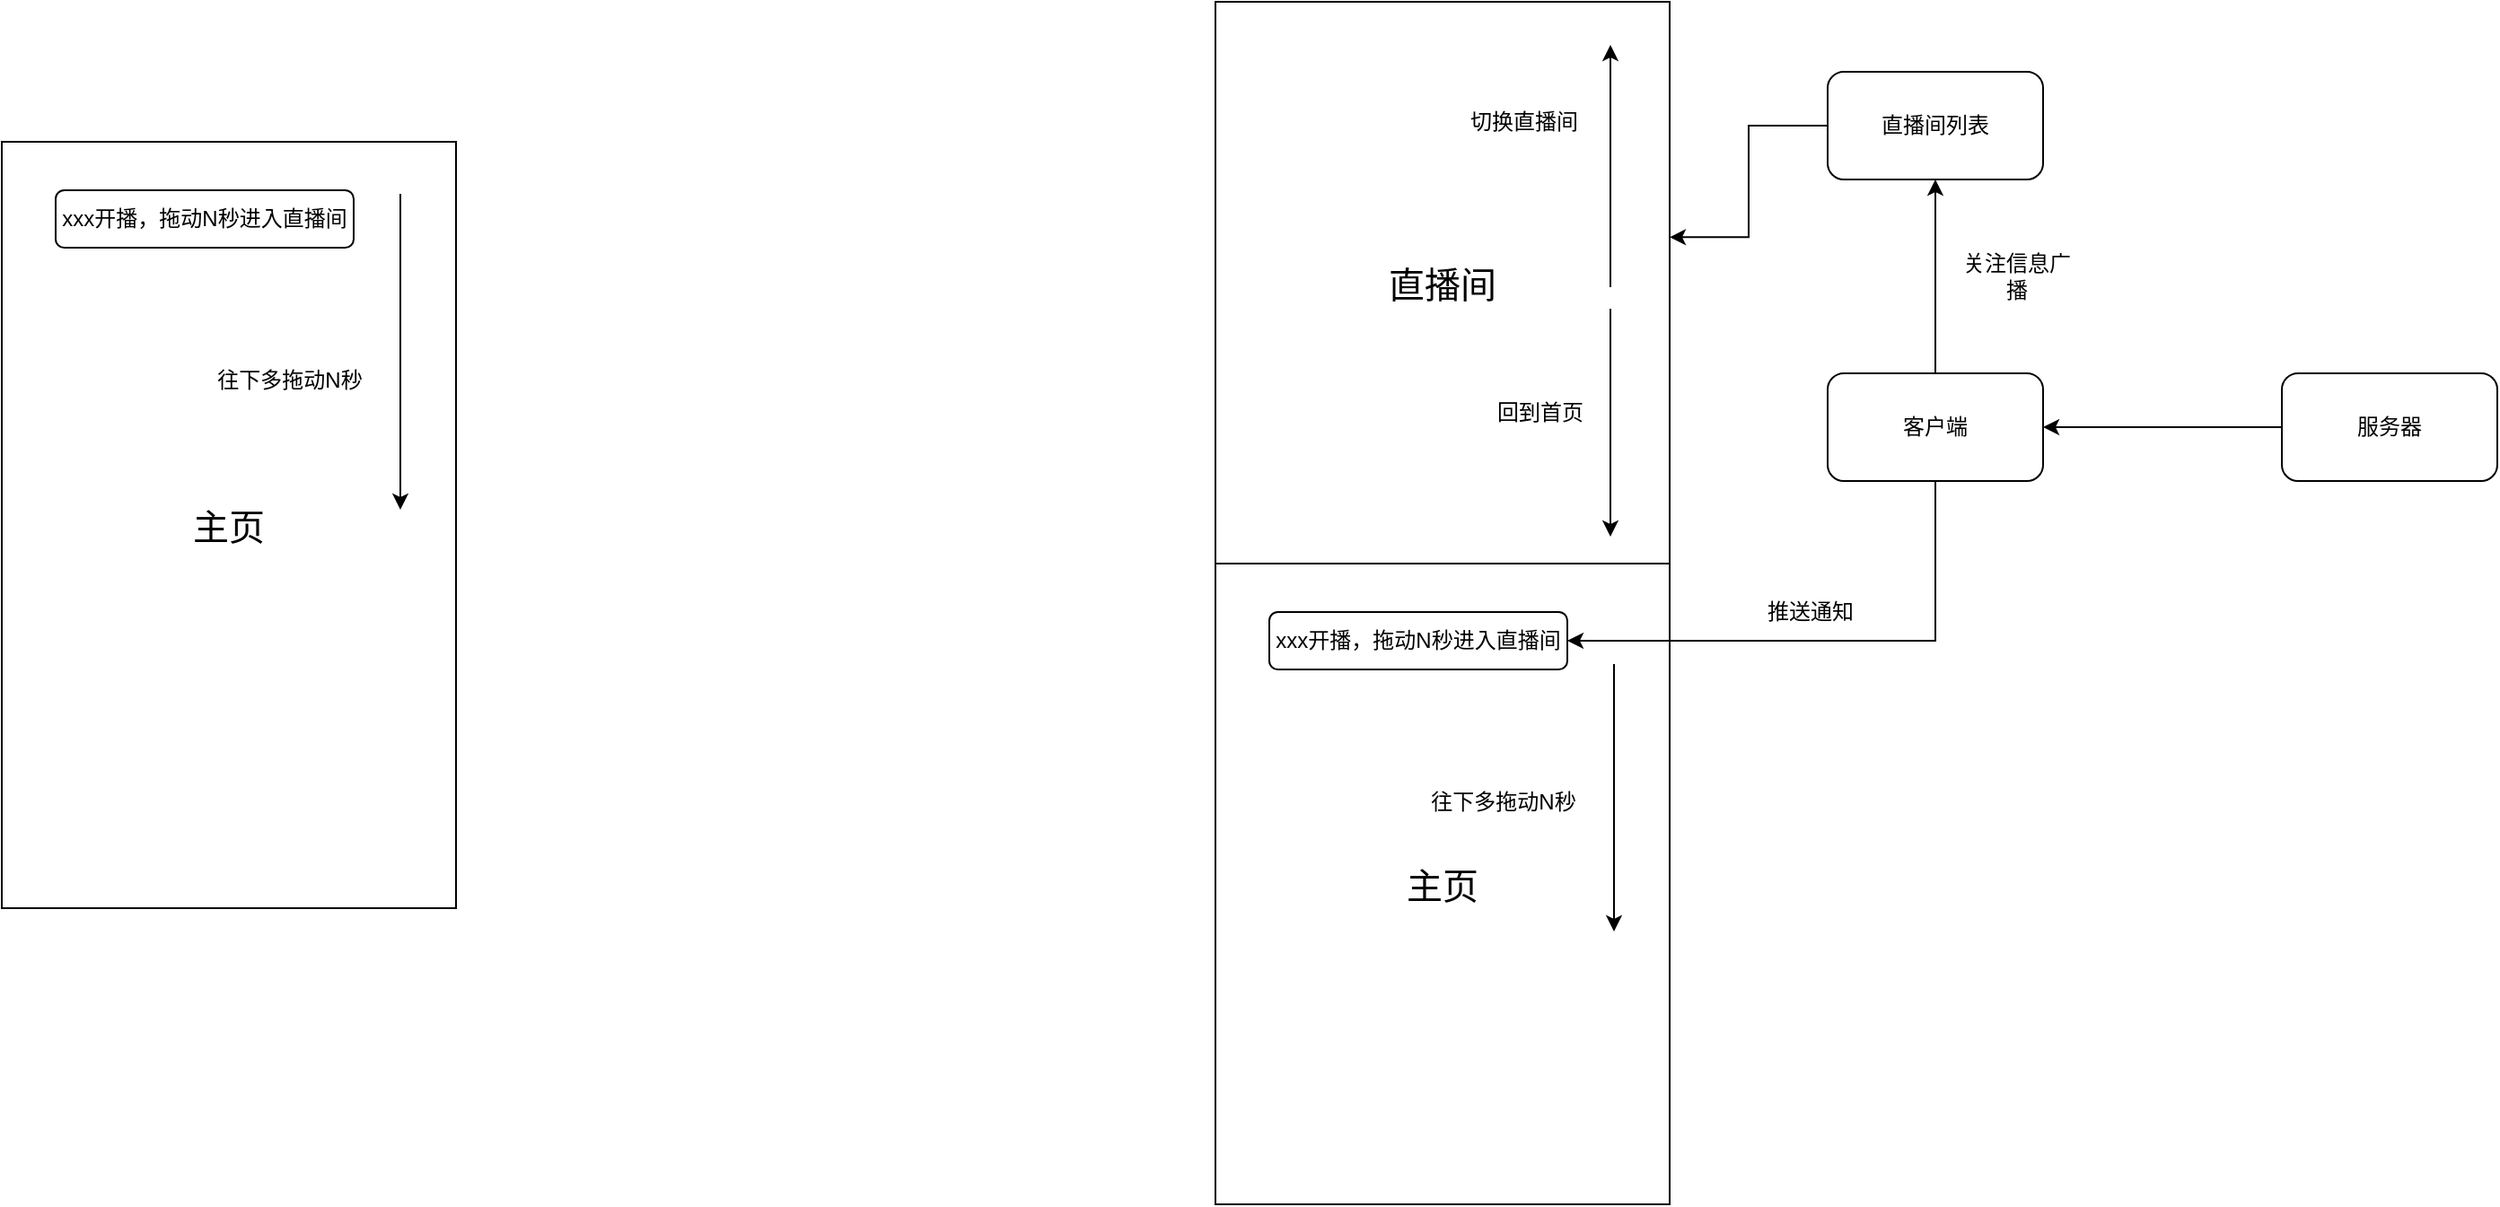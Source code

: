 <mxfile version="15.2.5" type="github" pages="5">
  <diagram id="MnBW-IX820_5iDQbOKC2" name="Page-1">
    <mxGraphModel dx="1422" dy="795" grid="0" gridSize="10" guides="1" tooltips="1" connect="1" arrows="1" fold="1" page="1" pageScale="1" pageWidth="827" pageHeight="1169" math="0" shadow="0">
      <root>
        <mxCell id="0" />
        <mxCell id="1" parent="0" />
        <mxCell id="cRK7HzohNTMEYKgJ_gpT-13" value="&lt;font style=&quot;font-size: 20px&quot;&gt;主页&lt;/font&gt;" style="rounded=0;whiteSpace=wrap;html=1;" parent="1" vertex="1">
          <mxGeometry x="210" y="140" width="253" height="427" as="geometry" />
        </mxCell>
        <mxCell id="cRK7HzohNTMEYKgJ_gpT-3" value="xxx开播，拖动N秒进入直播间" style="rounded=1;whiteSpace=wrap;html=1;" parent="1" vertex="1">
          <mxGeometry x="240" y="167" width="166" height="32" as="geometry" />
        </mxCell>
        <mxCell id="cRK7HzohNTMEYKgJ_gpT-11" value="" style="endArrow=classic;html=1;" parent="1" edge="1">
          <mxGeometry width="50" height="50" relative="1" as="geometry">
            <mxPoint x="432" y="169" as="sourcePoint" />
            <mxPoint x="432" y="345" as="targetPoint" />
          </mxGeometry>
        </mxCell>
        <mxCell id="cRK7HzohNTMEYKgJ_gpT-12" value="往下多拖动N秒" style="text;html=1;strokeColor=none;fillColor=none;align=center;verticalAlign=middle;whiteSpace=wrap;rounded=0;" parent="1" vertex="1">
          <mxGeometry x="323" y="263" width="95" height="20" as="geometry" />
        </mxCell>
        <mxCell id="E5jRDPEifIRpLEc2afNd-12" style="edgeStyle=orthogonalEdgeStyle;rounded=0;orthogonalLoop=1;jettySize=auto;html=1;exitX=0;exitY=0.5;exitDx=0;exitDy=0;entryX=1;entryY=0.5;entryDx=0;entryDy=0;" edge="1" parent="1" source="E5jRDPEifIRpLEc2afNd-1" target="E5jRDPEifIRpLEc2afNd-11">
          <mxGeometry relative="1" as="geometry" />
        </mxCell>
        <mxCell id="E5jRDPEifIRpLEc2afNd-1" value="服务器" style="rounded=1;whiteSpace=wrap;html=1;" vertex="1" parent="1">
          <mxGeometry x="1480" y="269" width="120" height="60" as="geometry" />
        </mxCell>
        <mxCell id="E5jRDPEifIRpLEc2afNd-4" value="&lt;font style=&quot;font-size: 20px&quot;&gt;主页&lt;/font&gt;" style="rounded=0;whiteSpace=wrap;html=1;" vertex="1" parent="1">
          <mxGeometry x="886" y="375" width="253" height="357" as="geometry" />
        </mxCell>
        <mxCell id="E5jRDPEifIRpLEc2afNd-5" value="xxx开播，拖动N秒进入直播间" style="rounded=1;whiteSpace=wrap;html=1;" vertex="1" parent="1">
          <mxGeometry x="916" y="402" width="166" height="32" as="geometry" />
        </mxCell>
        <mxCell id="E5jRDPEifIRpLEc2afNd-6" value="" style="endArrow=classic;html=1;" edge="1" parent="1">
          <mxGeometry width="50" height="50" relative="1" as="geometry">
            <mxPoint x="1108" y="431" as="sourcePoint" />
            <mxPoint x="1108" y="580" as="targetPoint" />
          </mxGeometry>
        </mxCell>
        <mxCell id="E5jRDPEifIRpLEc2afNd-7" value="往下多拖动N秒" style="text;html=1;strokeColor=none;fillColor=none;align=center;verticalAlign=middle;whiteSpace=wrap;rounded=0;" vertex="1" parent="1">
          <mxGeometry x="999" y="498" width="95" height="20" as="geometry" />
        </mxCell>
        <mxCell id="E5jRDPEifIRpLEc2afNd-14" style="edgeStyle=orthogonalEdgeStyle;rounded=0;orthogonalLoop=1;jettySize=auto;html=1;exitX=0;exitY=0.5;exitDx=0;exitDy=0;entryX=1;entryY=0.419;entryDx=0;entryDy=0;entryPerimeter=0;" edge="1" parent="1" source="E5jRDPEifIRpLEc2afNd-8" target="E5jRDPEifIRpLEc2afNd-9">
          <mxGeometry relative="1" as="geometry" />
        </mxCell>
        <mxCell id="E5jRDPEifIRpLEc2afNd-8" value="直播间列表" style="rounded=1;whiteSpace=wrap;html=1;" vertex="1" parent="1">
          <mxGeometry x="1227" y="101" width="120" height="60" as="geometry" />
        </mxCell>
        <mxCell id="E5jRDPEifIRpLEc2afNd-9" value="&lt;font style=&quot;font-size: 20px&quot;&gt;直播间&lt;/font&gt;" style="rounded=0;whiteSpace=wrap;html=1;" vertex="1" parent="1">
          <mxGeometry x="886" y="62" width="253" height="313" as="geometry" />
        </mxCell>
        <mxCell id="E5jRDPEifIRpLEc2afNd-13" style="edgeStyle=orthogonalEdgeStyle;rounded=0;orthogonalLoop=1;jettySize=auto;html=1;exitX=0.5;exitY=0;exitDx=0;exitDy=0;" edge="1" parent="1" source="E5jRDPEifIRpLEc2afNd-11" target="E5jRDPEifIRpLEc2afNd-8">
          <mxGeometry relative="1" as="geometry" />
        </mxCell>
        <mxCell id="E5jRDPEifIRpLEc2afNd-20" style="edgeStyle=orthogonalEdgeStyle;rounded=0;orthogonalLoop=1;jettySize=auto;html=1;exitX=0.5;exitY=1;exitDx=0;exitDy=0;entryX=1;entryY=0.5;entryDx=0;entryDy=0;" edge="1" parent="1" source="E5jRDPEifIRpLEc2afNd-11" target="E5jRDPEifIRpLEc2afNd-5">
          <mxGeometry relative="1" as="geometry" />
        </mxCell>
        <mxCell id="E5jRDPEifIRpLEc2afNd-11" value="客户端" style="rounded=1;whiteSpace=wrap;html=1;" vertex="1" parent="1">
          <mxGeometry x="1227" y="269" width="120" height="60" as="geometry" />
        </mxCell>
        <mxCell id="E5jRDPEifIRpLEc2afNd-16" value="" style="endArrow=classic;html=1;" edge="1" parent="1">
          <mxGeometry width="50" height="50" relative="1" as="geometry">
            <mxPoint x="1106" y="221" as="sourcePoint" />
            <mxPoint x="1106" y="86" as="targetPoint" />
          </mxGeometry>
        </mxCell>
        <mxCell id="E5jRDPEifIRpLEc2afNd-17" value="切换直播间" style="text;html=1;strokeColor=none;fillColor=none;align=center;verticalAlign=middle;whiteSpace=wrap;rounded=0;" vertex="1" parent="1">
          <mxGeometry x="1018" y="119" width="80" height="20" as="geometry" />
        </mxCell>
        <mxCell id="E5jRDPEifIRpLEc2afNd-18" value="" style="endArrow=classic;html=1;" edge="1" parent="1">
          <mxGeometry width="50" height="50" relative="1" as="geometry">
            <mxPoint x="1106" y="233" as="sourcePoint" />
            <mxPoint x="1106" y="360" as="targetPoint" />
          </mxGeometry>
        </mxCell>
        <mxCell id="E5jRDPEifIRpLEc2afNd-19" value="回到首页" style="text;html=1;strokeColor=none;fillColor=none;align=center;verticalAlign=middle;whiteSpace=wrap;rounded=0;" vertex="1" parent="1">
          <mxGeometry x="1038" y="281" width="58" height="20" as="geometry" />
        </mxCell>
        <mxCell id="E5jRDPEifIRpLEc2afNd-21" value="推送通知" style="text;html=1;strokeColor=none;fillColor=none;align=center;verticalAlign=middle;whiteSpace=wrap;rounded=0;" vertex="1" parent="1">
          <mxGeometry x="1180" y="392" width="75" height="20" as="geometry" />
        </mxCell>
        <mxCell id="E5jRDPEifIRpLEc2afNd-22" value="关注信息广播" style="text;html=1;strokeColor=none;fillColor=none;align=center;verticalAlign=middle;whiteSpace=wrap;rounded=0;" vertex="1" parent="1">
          <mxGeometry x="1299" y="205" width="67" height="20" as="geometry" />
        </mxCell>
      </root>
    </mxGraphModel>
  </diagram>
  <diagram id="LELYQM63VlBVB2o8YboQ" name="Page-2">
    <mxGraphModel dx="1422" dy="795" grid="0" gridSize="10" guides="1" tooltips="1" connect="1" arrows="1" fold="1" page="1" pageScale="1" pageWidth="827" pageHeight="1169" math="0" shadow="0">
      <root>
        <mxCell id="kwuxLjlJ-T3TulqdUc1T-0" />
        <mxCell id="kwuxLjlJ-T3TulqdUc1T-1" parent="kwuxLjlJ-T3TulqdUc1T-0" />
        <mxCell id="E4_YpajDaekTR5yFspR3-0" value="&lt;font style=&quot;font-size: 20px&quot;&gt;直播间&lt;/font&gt;" style="rounded=0;whiteSpace=wrap;html=1;" parent="kwuxLjlJ-T3TulqdUc1T-1" vertex="1">
          <mxGeometry x="210" y="140" width="253" height="427" as="geometry" />
        </mxCell>
        <mxCell id="aReo44ZhvXPCOMUb5LMo-0" value="xxx开播，上滑进入直播间" style="rounded=1;whiteSpace=wrap;html=1;" parent="kwuxLjlJ-T3TulqdUc1T-1" vertex="1">
          <mxGeometry x="253.5" y="159" width="166" height="32" as="geometry" />
        </mxCell>
        <mxCell id="aReo44ZhvXPCOMUb5LMo-1" value="xxx开播，下滑进入直播间" style="rounded=1;whiteSpace=wrap;html=1;" parent="kwuxLjlJ-T3TulqdUc1T-1" vertex="1">
          <mxGeometry x="248" y="522" width="166" height="32" as="geometry" />
        </mxCell>
        <mxCell id="aReo44ZhvXPCOMUb5LMo-2" value="3" style="rounded=1;whiteSpace=wrap;html=1;" parent="kwuxLjlJ-T3TulqdUc1T-1" vertex="1">
          <mxGeometry x="521" y="222" width="120" height="60" as="geometry" />
        </mxCell>
        <mxCell id="aReo44ZhvXPCOMUb5LMo-3" value="1" style="rounded=1;whiteSpace=wrap;html=1;" parent="kwuxLjlJ-T3TulqdUc1T-1" vertex="1">
          <mxGeometry x="521" y="282" width="120" height="60" as="geometry" />
        </mxCell>
        <mxCell id="aReo44ZhvXPCOMUb5LMo-4" value="正在观看直播间" style="rounded=1;whiteSpace=wrap;html=1;" parent="kwuxLjlJ-T3TulqdUc1T-1" vertex="1">
          <mxGeometry x="521" y="342" width="120" height="60" as="geometry" />
        </mxCell>
        <mxCell id="aReo44ZhvXPCOMUb5LMo-5" value="2" style="rounded=1;whiteSpace=wrap;html=1;" parent="kwuxLjlJ-T3TulqdUc1T-1" vertex="1">
          <mxGeometry x="521" y="402" width="120" height="60" as="geometry" />
        </mxCell>
        <mxCell id="aReo44ZhvXPCOMUb5LMo-6" value="4" style="rounded=1;whiteSpace=wrap;html=1;" parent="kwuxLjlJ-T3TulqdUc1T-1" vertex="1">
          <mxGeometry x="521" y="462" width="120" height="60" as="geometry" />
        </mxCell>
        <mxCell id="aReo44ZhvXPCOMUb5LMo-7" value="主播队列顺序" style="text;html=1;strokeColor=none;fillColor=none;align=center;verticalAlign=middle;whiteSpace=wrap;rounded=0;" parent="kwuxLjlJ-T3TulqdUc1T-1" vertex="1">
          <mxGeometry x="534" y="189" width="84" height="20" as="geometry" />
        </mxCell>
        <mxCell id="EWEDct_wTRdzMibGNG4o-0" style="edgeStyle=orthogonalEdgeStyle;rounded=0;orthogonalLoop=1;jettySize=auto;html=1;exitX=0;exitY=0.5;exitDx=0;exitDy=0;entryX=1;entryY=0.5;entryDx=0;entryDy=0;" edge="1" parent="kwuxLjlJ-T3TulqdUc1T-1" source="EWEDct_wTRdzMibGNG4o-1" target="EWEDct_wTRdzMibGNG4o-11">
          <mxGeometry relative="1" as="geometry" />
        </mxCell>
        <mxCell id="EWEDct_wTRdzMibGNG4o-1" value="服务器" style="rounded=1;whiteSpace=wrap;html=1;" vertex="1" parent="kwuxLjlJ-T3TulqdUc1T-1">
          <mxGeometry x="1480" y="269" width="120" height="60" as="geometry" />
        </mxCell>
        <mxCell id="EWEDct_wTRdzMibGNG4o-24" style="edgeStyle=orthogonalEdgeStyle;rounded=0;orthogonalLoop=1;jettySize=auto;html=1;exitX=0;exitY=0.5;exitDx=0;exitDy=0;entryX=1;entryY=0.5;entryDx=0;entryDy=0;" edge="1" parent="kwuxLjlJ-T3TulqdUc1T-1" source="EWEDct_wTRdzMibGNG4o-7" target="EWEDct_wTRdzMibGNG4o-19">
          <mxGeometry relative="1" as="geometry" />
        </mxCell>
        <mxCell id="EWEDct_wTRdzMibGNG4o-25" style="edgeStyle=orthogonalEdgeStyle;rounded=0;orthogonalLoop=1;jettySize=auto;html=1;exitX=0;exitY=0.75;exitDx=0;exitDy=0;entryX=1;entryY=0.5;entryDx=0;entryDy=0;" edge="1" parent="kwuxLjlJ-T3TulqdUc1T-1" source="EWEDct_wTRdzMibGNG4o-7" target="EWEDct_wTRdzMibGNG4o-21">
          <mxGeometry relative="1" as="geometry">
            <Array as="points">
              <mxPoint x="1227" y="131" />
              <mxPoint x="1158" y="131" />
              <mxPoint x="1158" y="350" />
            </Array>
          </mxGeometry>
        </mxCell>
        <mxCell id="EWEDct_wTRdzMibGNG4o-26" style="edgeStyle=orthogonalEdgeStyle;rounded=0;orthogonalLoop=1;jettySize=auto;html=1;exitX=0;exitY=0.5;exitDx=0;exitDy=0;" edge="1" parent="kwuxLjlJ-T3TulqdUc1T-1" source="EWEDct_wTRdzMibGNG4o-7" target="EWEDct_wTRdzMibGNG4o-18">
          <mxGeometry relative="1" as="geometry" />
        </mxCell>
        <mxCell id="EWEDct_wTRdzMibGNG4o-27" style="edgeStyle=orthogonalEdgeStyle;rounded=0;orthogonalLoop=1;jettySize=auto;html=1;exitX=0;exitY=0.5;exitDx=0;exitDy=0;entryX=1;entryY=0.5;entryDx=0;entryDy=0;" edge="1" parent="kwuxLjlJ-T3TulqdUc1T-1" source="EWEDct_wTRdzMibGNG4o-7" target="EWEDct_wTRdzMibGNG4o-22">
          <mxGeometry relative="1" as="geometry" />
        </mxCell>
        <mxCell id="EWEDct_wTRdzMibGNG4o-7" value="直播间列表" style="rounded=1;whiteSpace=wrap;html=1;" vertex="1" parent="kwuxLjlJ-T3TulqdUc1T-1">
          <mxGeometry x="1227" y="101" width="120" height="60" as="geometry" />
        </mxCell>
        <mxCell id="EWEDct_wTRdzMibGNG4o-9" style="edgeStyle=orthogonalEdgeStyle;rounded=0;orthogonalLoop=1;jettySize=auto;html=1;exitX=0.5;exitY=0;exitDx=0;exitDy=0;" edge="1" parent="kwuxLjlJ-T3TulqdUc1T-1" source="EWEDct_wTRdzMibGNG4o-11" target="EWEDct_wTRdzMibGNG4o-7">
          <mxGeometry relative="1" as="geometry" />
        </mxCell>
        <mxCell id="EWEDct_wTRdzMibGNG4o-11" value="客户端" style="rounded=1;whiteSpace=wrap;html=1;" vertex="1" parent="kwuxLjlJ-T3TulqdUc1T-1">
          <mxGeometry x="1227" y="269" width="120" height="60" as="geometry" />
        </mxCell>
        <mxCell id="EWEDct_wTRdzMibGNG4o-17" value="关注信息广播" style="text;html=1;strokeColor=none;fillColor=none;align=center;verticalAlign=middle;whiteSpace=wrap;rounded=0;" vertex="1" parent="kwuxLjlJ-T3TulqdUc1T-1">
          <mxGeometry x="1299" y="205" width="83" height="20" as="geometry" />
        </mxCell>
        <mxCell id="EWEDct_wTRdzMibGNG4o-18" value="3" style="rounded=1;whiteSpace=wrap;html=1;" vertex="1" parent="kwuxLjlJ-T3TulqdUc1T-1">
          <mxGeometry x="969" y="140" width="120" height="60" as="geometry" />
        </mxCell>
        <mxCell id="EWEDct_wTRdzMibGNG4o-19" value="1" style="rounded=1;whiteSpace=wrap;html=1;" vertex="1" parent="kwuxLjlJ-T3TulqdUc1T-1">
          <mxGeometry x="969" y="200" width="120" height="60" as="geometry" />
        </mxCell>
        <mxCell id="EWEDct_wTRdzMibGNG4o-20" value="正在观看直播间" style="rounded=1;whiteSpace=wrap;html=1;" vertex="1" parent="kwuxLjlJ-T3TulqdUc1T-1">
          <mxGeometry x="969" y="260" width="120" height="60" as="geometry" />
        </mxCell>
        <mxCell id="EWEDct_wTRdzMibGNG4o-21" value="2" style="rounded=1;whiteSpace=wrap;html=1;" vertex="1" parent="kwuxLjlJ-T3TulqdUc1T-1">
          <mxGeometry x="969" y="320" width="120" height="60" as="geometry" />
        </mxCell>
        <mxCell id="EWEDct_wTRdzMibGNG4o-22" value="4" style="rounded=1;whiteSpace=wrap;html=1;" vertex="1" parent="kwuxLjlJ-T3TulqdUc1T-1">
          <mxGeometry x="969" y="380" width="120" height="60" as="geometry" />
        </mxCell>
        <mxCell id="EWEDct_wTRdzMibGNG4o-23" value="主播队列顺序" style="text;html=1;strokeColor=none;fillColor=none;align=center;verticalAlign=middle;whiteSpace=wrap;rounded=0;" vertex="1" parent="kwuxLjlJ-T3TulqdUc1T-1">
          <mxGeometry x="982" y="107" width="84" height="20" as="geometry" />
        </mxCell>
        <mxCell id="EWEDct_wTRdzMibGNG4o-28" value="推送主播信息" style="text;html=1;strokeColor=none;fillColor=none;align=center;verticalAlign=middle;whiteSpace=wrap;rounded=0;" vertex="1" parent="kwuxLjlJ-T3TulqdUc1T-1">
          <mxGeometry x="1363" y="273" width="80" height="20" as="geometry" />
        </mxCell>
      </root>
    </mxGraphModel>
  </diagram>
  <diagram id="ior_RcHas0SEEnARCVnF" name="Page-3">
    <mxGraphModel dx="1422" dy="761" grid="0" gridSize="10" guides="1" tooltips="1" connect="1" arrows="1" fold="1" page="1" pageScale="1" pageWidth="827" pageHeight="1169" math="0" shadow="0">
      <root>
        <mxCell id="el0wI4LeZYZFKvc2Xfmz-0" />
        <mxCell id="el0wI4LeZYZFKvc2Xfmz-1" parent="el0wI4LeZYZFKvc2Xfmz-0" />
        <mxCell id="el0wI4LeZYZFKvc2Xfmz-2" value="&lt;font style=&quot;font-size: 20px&quot;&gt;直播间&lt;/font&gt;" style="rounded=0;whiteSpace=wrap;html=1;" vertex="1" parent="el0wI4LeZYZFKvc2Xfmz-1">
          <mxGeometry x="210" y="140" width="253" height="427" as="geometry" />
        </mxCell>
        <mxCell id="el0wI4LeZYZFKvc2Xfmz-3" value="xxx直播间触发飞机广播" style="rounded=1;whiteSpace=wrap;html=1;" vertex="1" parent="el0wI4LeZYZFKvc2Xfmz-1">
          <mxGeometry x="253.5" y="159" width="166" height="32" as="geometry" />
        </mxCell>
        <mxCell id="el0wI4LeZYZFKvc2Xfmz-4" value="xxx主播使用了珍爱召集令" style="rounded=1;whiteSpace=wrap;html=1;" vertex="1" parent="el0wI4LeZYZFKvc2Xfmz-1">
          <mxGeometry x="248" y="522" width="166" height="32" as="geometry" />
        </mxCell>
        <mxCell id="el0wI4LeZYZFKvc2Xfmz-5" value="4" style="rounded=1;whiteSpace=wrap;html=1;" vertex="1" parent="el0wI4LeZYZFKvc2Xfmz-1">
          <mxGeometry x="521" y="222" width="120" height="60" as="geometry" />
        </mxCell>
        <mxCell id="el0wI4LeZYZFKvc2Xfmz-6" value="1" style="rounded=1;whiteSpace=wrap;html=1;" vertex="1" parent="el0wI4LeZYZFKvc2Xfmz-1">
          <mxGeometry x="521" y="282" width="120" height="60" as="geometry" />
        </mxCell>
        <mxCell id="el0wI4LeZYZFKvc2Xfmz-7" value="正在观看直播间" style="rounded=1;whiteSpace=wrap;html=1;" vertex="1" parent="el0wI4LeZYZFKvc2Xfmz-1">
          <mxGeometry x="521" y="342" width="120" height="60" as="geometry" />
        </mxCell>
        <mxCell id="el0wI4LeZYZFKvc2Xfmz-8" value="3" style="rounded=1;whiteSpace=wrap;html=1;" vertex="1" parent="el0wI4LeZYZFKvc2Xfmz-1">
          <mxGeometry x="521" y="402" width="120" height="60" as="geometry" />
        </mxCell>
        <mxCell id="el0wI4LeZYZFKvc2Xfmz-9" value="2" style="rounded=1;whiteSpace=wrap;html=1;" vertex="1" parent="el0wI4LeZYZFKvc2Xfmz-1">
          <mxGeometry x="521" y="462" width="120" height="60" as="geometry" />
        </mxCell>
        <mxCell id="el0wI4LeZYZFKvc2Xfmz-10" value="业务等级权重排序" style="text;html=1;strokeColor=none;fillColor=none;align=center;verticalAlign=middle;whiteSpace=wrap;rounded=0;" vertex="1" parent="el0wI4LeZYZFKvc2Xfmz-1">
          <mxGeometry x="534" y="189" width="101" height="20" as="geometry" />
        </mxCell>
      </root>
    </mxGraphModel>
  </diagram>
  <diagram id="gX0LA1J6YRX5F8Ad2Jj4" name="Page-4">
    <mxGraphModel dx="1422" dy="761" grid="0" gridSize="10" guides="1" tooltips="1" connect="1" arrows="1" fold="1" page="1" pageScale="1" pageWidth="827" pageHeight="1169" math="0" shadow="0">
      <root>
        <mxCell id="EGc8ZlEc-ZprjsAm4x-p-0" />
        <mxCell id="EGc8ZlEc-ZprjsAm4x-p-1" parent="EGc8ZlEc-ZprjsAm4x-p-0" />
        <mxCell id="HE1KTolbzpSCciNmbQ4z-0" value="&lt;font style=&quot;font-size: 20px&quot;&gt;直播间&lt;/font&gt;" style="rounded=0;whiteSpace=wrap;html=1;" vertex="1" parent="EGc8ZlEc-ZprjsAm4x-p-1">
          <mxGeometry x="210" y="140" width="253" height="427" as="geometry" />
        </mxCell>
        <mxCell id="HE1KTolbzpSCciNmbQ4z-1" value="xxx一个月内观看时长最高" style="rounded=1;whiteSpace=wrap;html=1;" vertex="1" parent="EGc8ZlEc-ZprjsAm4x-p-1">
          <mxGeometry x="253.5" y="159" width="166" height="32" as="geometry" />
        </mxCell>
        <mxCell id="HE1KTolbzpSCciNmbQ4z-2" value="xxx一个月内观看次数最多" style="rounded=1;whiteSpace=wrap;html=1;" vertex="1" parent="EGc8ZlEc-ZprjsAm4x-p-1">
          <mxGeometry x="248" y="522" width="166" height="32" as="geometry" />
        </mxCell>
        <mxCell id="HE1KTolbzpSCciNmbQ4z-3" value="3" style="rounded=1;whiteSpace=wrap;html=1;" vertex="1" parent="EGc8ZlEc-ZprjsAm4x-p-1">
          <mxGeometry x="521" y="222" width="120" height="60" as="geometry" />
        </mxCell>
        <mxCell id="HE1KTolbzpSCciNmbQ4z-4" value="1" style="rounded=1;whiteSpace=wrap;html=1;" vertex="1" parent="EGc8ZlEc-ZprjsAm4x-p-1">
          <mxGeometry x="521" y="282" width="120" height="60" as="geometry" />
        </mxCell>
        <mxCell id="HE1KTolbzpSCciNmbQ4z-5" value="正在观看直播间" style="rounded=1;whiteSpace=wrap;html=1;" vertex="1" parent="EGc8ZlEc-ZprjsAm4x-p-1">
          <mxGeometry x="521" y="342" width="120" height="60" as="geometry" />
        </mxCell>
        <mxCell id="HE1KTolbzpSCciNmbQ4z-6" value="4" style="rounded=1;whiteSpace=wrap;html=1;" vertex="1" parent="EGc8ZlEc-ZprjsAm4x-p-1">
          <mxGeometry x="521" y="402" width="120" height="60" as="geometry" />
        </mxCell>
        <mxCell id="HE1KTolbzpSCciNmbQ4z-7" value="2" style="rounded=1;whiteSpace=wrap;html=1;" vertex="1" parent="EGc8ZlEc-ZprjsAm4x-p-1">
          <mxGeometry x="521" y="462" width="120" height="60" as="geometry" />
        </mxCell>
        <mxCell id="HE1KTolbzpSCciNmbQ4z-8" value="观看时长权重排序" style="text;html=1;strokeColor=none;fillColor=none;align=center;verticalAlign=middle;whiteSpace=wrap;rounded=0;" vertex="1" parent="EGc8ZlEc-ZprjsAm4x-p-1">
          <mxGeometry x="534" y="189" width="101" height="20" as="geometry" />
        </mxCell>
      </root>
    </mxGraphModel>
  </diagram>
  <diagram id="VAueTSi4xIob9KNHc3Zl" name="Page-5">
    <mxGraphModel dx="1422" dy="761" grid="0" gridSize="10" guides="1" tooltips="1" connect="1" arrows="1" fold="1" page="1" pageScale="1" pageWidth="827" pageHeight="1169" math="0" shadow="0">
      <root>
        <mxCell id="8e5JIGFpdh_dKZbRxNvZ-0" />
        <mxCell id="8e5JIGFpdh_dKZbRxNvZ-1" parent="8e5JIGFpdh_dKZbRxNvZ-0" />
        <mxCell id="dhVBAaE9LUy3VwyDGSte-0" value="&lt;font style=&quot;font-size: 20px&quot;&gt;直播间&lt;/font&gt;" style="rounded=0;whiteSpace=wrap;html=1;" vertex="1" parent="8e5JIGFpdh_dKZbRxNvZ-1">
          <mxGeometry x="287" y="141" width="253" height="427" as="geometry" />
        </mxCell>
        <mxCell id="dhVBAaE9LUy3VwyDGSte-9" style="edgeStyle=orthogonalEdgeStyle;rounded=0;orthogonalLoop=1;jettySize=auto;html=1;exitX=1;exitY=0.5;exitDx=0;exitDy=0;" edge="1" parent="8e5JIGFpdh_dKZbRxNvZ-1" source="dhVBAaE9LUy3VwyDGSte-1">
          <mxGeometry relative="1" as="geometry">
            <mxPoint x="575" y="176" as="targetPoint" />
          </mxGeometry>
        </mxCell>
        <mxCell id="dhVBAaE9LUy3VwyDGSte-1" value="xxx一个月内观看时长最高" style="rounded=1;whiteSpace=wrap;html=1;" vertex="1" parent="8e5JIGFpdh_dKZbRxNvZ-1">
          <mxGeometry x="330.5" y="160" width="166" height="32" as="geometry" />
        </mxCell>
        <mxCell id="dhVBAaE9LUy3VwyDGSte-11" style="edgeStyle=orthogonalEdgeStyle;rounded=0;orthogonalLoop=1;jettySize=auto;html=1;exitX=0;exitY=0.5;exitDx=0;exitDy=0;" edge="1" parent="8e5JIGFpdh_dKZbRxNvZ-1" source="dhVBAaE9LUy3VwyDGSte-2">
          <mxGeometry relative="1" as="geometry">
            <mxPoint x="212" y="539" as="targetPoint" />
          </mxGeometry>
        </mxCell>
        <mxCell id="dhVBAaE9LUy3VwyDGSte-2" value="xxx一个月内观看次数最多" style="rounded=1;whiteSpace=wrap;html=1;" vertex="1" parent="8e5JIGFpdh_dKZbRxNvZ-1">
          <mxGeometry x="325" y="523" width="166" height="32" as="geometry" />
        </mxCell>
        <mxCell id="dhVBAaE9LUy3VwyDGSte-10" value="右滑去掉上滑的主播列表&lt;br&gt;使用服务器推荐列表" style="text;html=1;strokeColor=none;fillColor=none;align=center;verticalAlign=middle;whiteSpace=wrap;rounded=0;" vertex="1" parent="8e5JIGFpdh_dKZbRxNvZ-1">
          <mxGeometry x="574" y="162" width="170" height="30" as="geometry" />
        </mxCell>
        <mxCell id="dhVBAaE9LUy3VwyDGSte-12" value="左滑去掉单个主播的直播间短时间内不再提醒" style="text;html=1;strokeColor=none;fillColor=none;align=center;verticalAlign=middle;whiteSpace=wrap;rounded=0;" vertex="1" parent="8e5JIGFpdh_dKZbRxNvZ-1">
          <mxGeometry x="78" y="529" width="133" height="20" as="geometry" />
        </mxCell>
      </root>
    </mxGraphModel>
  </diagram>
</mxfile>
